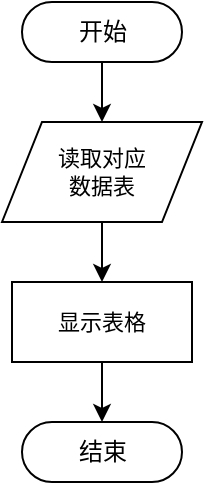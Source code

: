 <mxfile>
    <diagram id="nPkDmBvfivoRQpgupiwM" name="第 1 页">
        <mxGraphModel dx="895" dy="537" grid="1" gridSize="10" guides="1" tooltips="1" connect="1" arrows="1" fold="1" page="1" pageScale="1" pageWidth="827" pageHeight="1169" math="0" shadow="0">
            <root>
                <mxCell id="0"/>
                <mxCell id="1" parent="0"/>
                <mxCell id="9" value="" style="edgeStyle=orthogonalEdgeStyle;shape=connector;rounded=0;html=1;labelBackgroundColor=default;fontFamily=Helvetica;fontSize=11;fontColor=default;endArrow=classic;strokeColor=default;" edge="1" parent="1" source="3" target="8">
                    <mxGeometry relative="1" as="geometry"/>
                </mxCell>
                <mxCell id="3" value="开始" style="html=1;dashed=0;whitespace=wrap;shape=mxgraph.dfd.start" vertex="1" parent="1">
                    <mxGeometry x="210" y="40" width="80" height="30" as="geometry"/>
                </mxCell>
                <mxCell id="13" style="edgeStyle=orthogonalEdgeStyle;shape=connector;rounded=0;html=1;exitX=0.5;exitY=1;exitDx=0;exitDy=0;entryX=0.5;entryY=0;entryDx=0;entryDy=0;labelBackgroundColor=default;fontFamily=Helvetica;fontSize=11;fontColor=default;endArrow=classic;strokeColor=default;" edge="1" parent="1" source="8" target="10">
                    <mxGeometry relative="1" as="geometry"/>
                </mxCell>
                <mxCell id="8" value="读取对应&lt;br&gt;数据表" style="shape=parallelogram;perimeter=parallelogramPerimeter;whiteSpace=wrap;html=1;dashed=0;fontFamily=Helvetica;fontSize=11;fontColor=default;" vertex="1" parent="1">
                    <mxGeometry x="200" y="100" width="100" height="50" as="geometry"/>
                </mxCell>
                <mxCell id="14" style="edgeStyle=orthogonalEdgeStyle;shape=connector;rounded=0;html=1;exitX=0.5;exitY=1;exitDx=0;exitDy=0;entryX=0.5;entryY=0.5;entryDx=0;entryDy=-15;entryPerimeter=0;labelBackgroundColor=default;fontFamily=Helvetica;fontSize=11;fontColor=default;endArrow=classic;strokeColor=default;" edge="1" parent="1" source="10" target="11">
                    <mxGeometry relative="1" as="geometry"/>
                </mxCell>
                <mxCell id="10" value="显示表格" style="rounded=0;whiteSpace=wrap;html=1;fontFamily=Helvetica;fontSize=11;fontColor=default;" vertex="1" parent="1">
                    <mxGeometry x="205" y="180" width="90" height="40" as="geometry"/>
                </mxCell>
                <mxCell id="11" value="结束" style="html=1;dashed=0;whitespace=wrap;shape=mxgraph.dfd.start" vertex="1" parent="1">
                    <mxGeometry x="210" y="250" width="80" height="30" as="geometry"/>
                </mxCell>
            </root>
        </mxGraphModel>
    </diagram>
</mxfile>